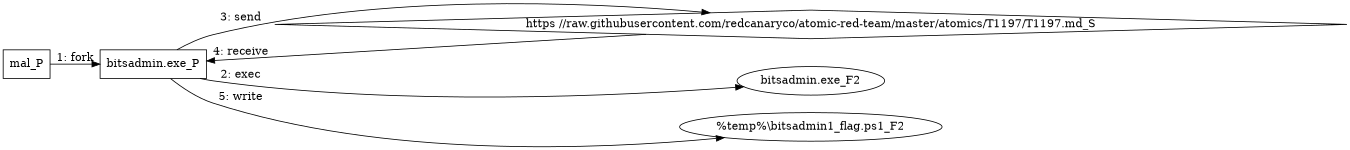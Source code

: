 digraph T1197 {
rankdir="LR"
size="9"
fixedsize="false"
splines="true"
nodesep=0.3
ranksep=0
fontsize=10
overlap="scalexy"
engine= "neato"
	"mal_P" [node_type=Process shape=box]
	"bitsadmin.exe_P" [node_type=Process shape=box]
	"https //raw.githubusercontent.com/redcanaryco/atomic-red-team/master/atomics/T1197/T1197.md_S" [node_type=Socket shape=diamond]
	"bitsadmin.exe_F2" [node_type=File shape=ellipse]
	"\%temp%\\bitsadmin1_flag.ps1_F2" [node_type=File shape=ellipse]
	"mal_P" -> "bitsadmin.exe_P" [label="1: fork"]
	"bitsadmin.exe_P" -> "bitsadmin.exe_F2" [label="2: exec"]
	"bitsadmin.exe_P" -> "https //raw.githubusercontent.com/redcanaryco/atomic-red-team/master/atomics/T1197/T1197.md_S" [label="3: send"]
	"https //raw.githubusercontent.com/redcanaryco/atomic-red-team/master/atomics/T1197/T1197.md_S" -> "bitsadmin.exe_P" [label="4: receive"]
	"bitsadmin.exe_P" -> "\%temp%\\bitsadmin1_flag.ps1_F2" [label="5: write"]
}
